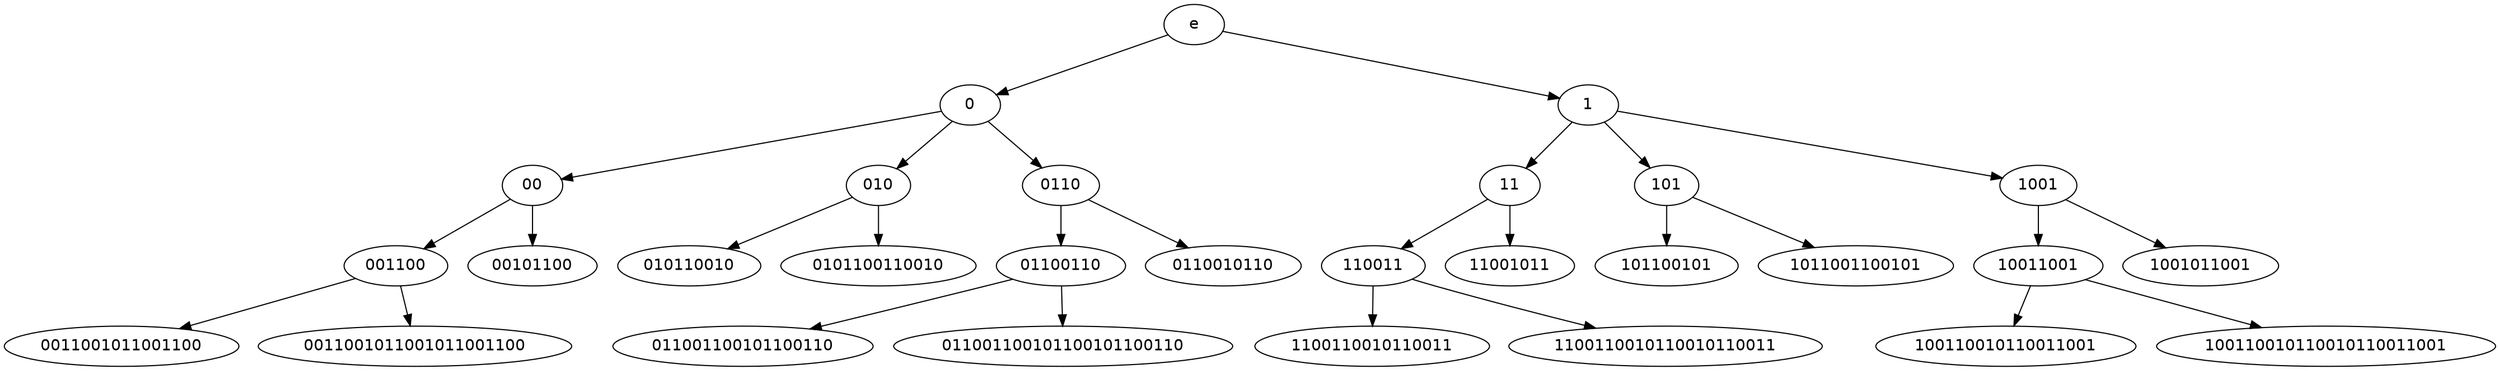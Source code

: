 digraph G {
node [fontname = "DejaVuSans"];
e -> 0;
e -> 1;
0 -> 00;
0 -> 010;
0 -> 0110;
00 -> 001100;
00 -> 00101100;
001100 -> 0011001011001100;
001100 -> 0011001011001011001100;
010 -> 010110010;
010 -> 0101100110010;
0110 -> 01100110;
0110 -> 0110010110;
01100110 -> 011001100101100110;
01100110 -> 011001100101100101100110;
1 -> 11;
1 -> 101;
1 -> 1001;
11 -> 110011;
11 -> 11001011;
110011 -> 1100110010110011;
110011 -> 1100110010110010110011;
101 -> 101100101;
101 -> 1011001100101;
1001 -> 10011001;
1001 -> 1001011001;
10011001 -> 100110010110011001;
10011001 -> 100110010110010110011001;
}

